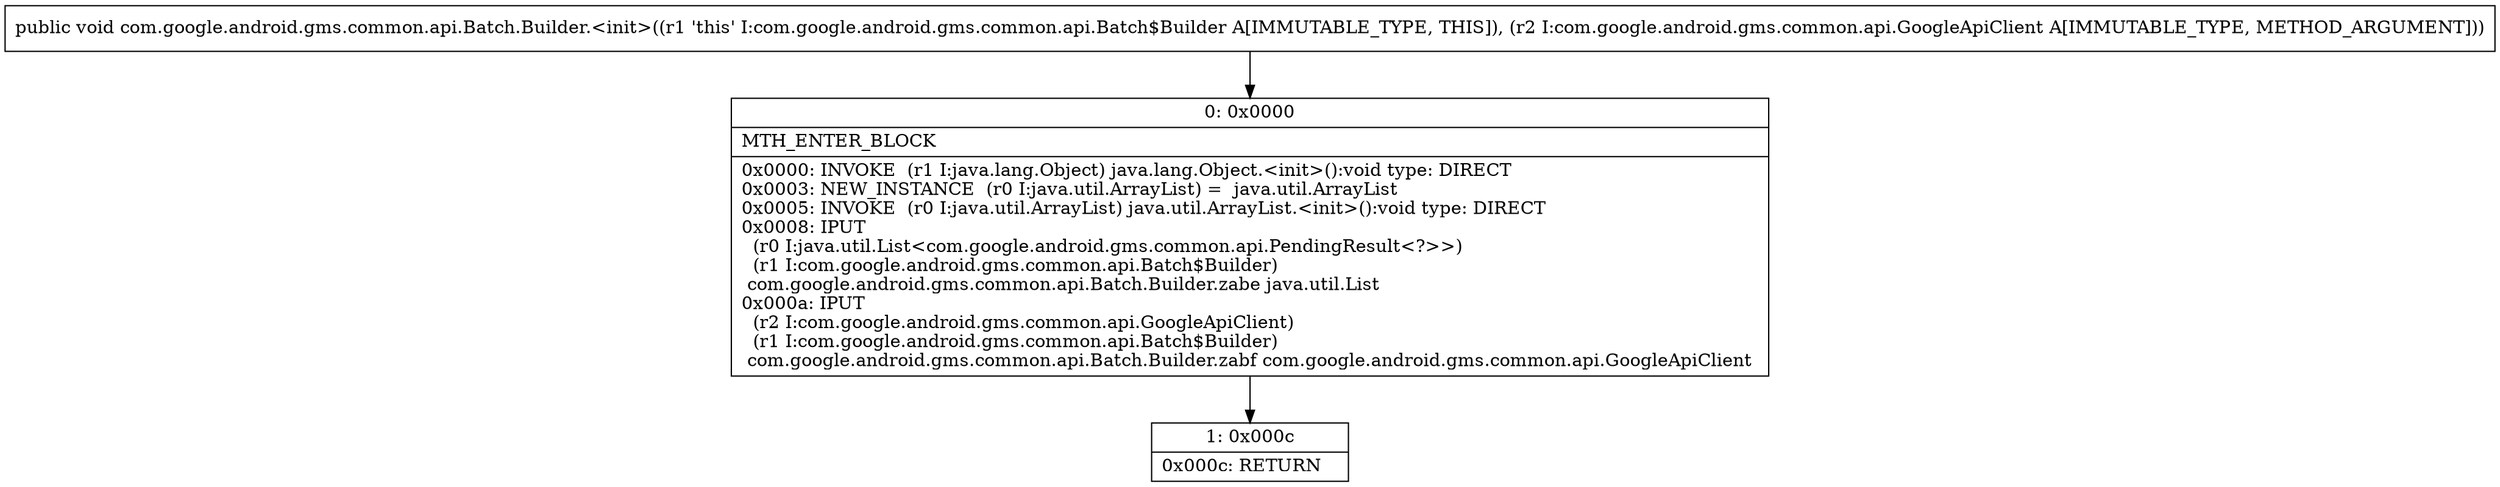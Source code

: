 digraph "CFG forcom.google.android.gms.common.api.Batch.Builder.\<init\>(Lcom\/google\/android\/gms\/common\/api\/GoogleApiClient;)V" {
Node_0 [shape=record,label="{0\:\ 0x0000|MTH_ENTER_BLOCK\l|0x0000: INVOKE  (r1 I:java.lang.Object) java.lang.Object.\<init\>():void type: DIRECT \l0x0003: NEW_INSTANCE  (r0 I:java.util.ArrayList) =  java.util.ArrayList \l0x0005: INVOKE  (r0 I:java.util.ArrayList) java.util.ArrayList.\<init\>():void type: DIRECT \l0x0008: IPUT  \l  (r0 I:java.util.List\<com.google.android.gms.common.api.PendingResult\<?\>\>)\l  (r1 I:com.google.android.gms.common.api.Batch$Builder)\l com.google.android.gms.common.api.Batch.Builder.zabe java.util.List \l0x000a: IPUT  \l  (r2 I:com.google.android.gms.common.api.GoogleApiClient)\l  (r1 I:com.google.android.gms.common.api.Batch$Builder)\l com.google.android.gms.common.api.Batch.Builder.zabf com.google.android.gms.common.api.GoogleApiClient \l}"];
Node_1 [shape=record,label="{1\:\ 0x000c|0x000c: RETURN   \l}"];
MethodNode[shape=record,label="{public void com.google.android.gms.common.api.Batch.Builder.\<init\>((r1 'this' I:com.google.android.gms.common.api.Batch$Builder A[IMMUTABLE_TYPE, THIS]), (r2 I:com.google.android.gms.common.api.GoogleApiClient A[IMMUTABLE_TYPE, METHOD_ARGUMENT])) }"];
MethodNode -> Node_0;
Node_0 -> Node_1;
}


